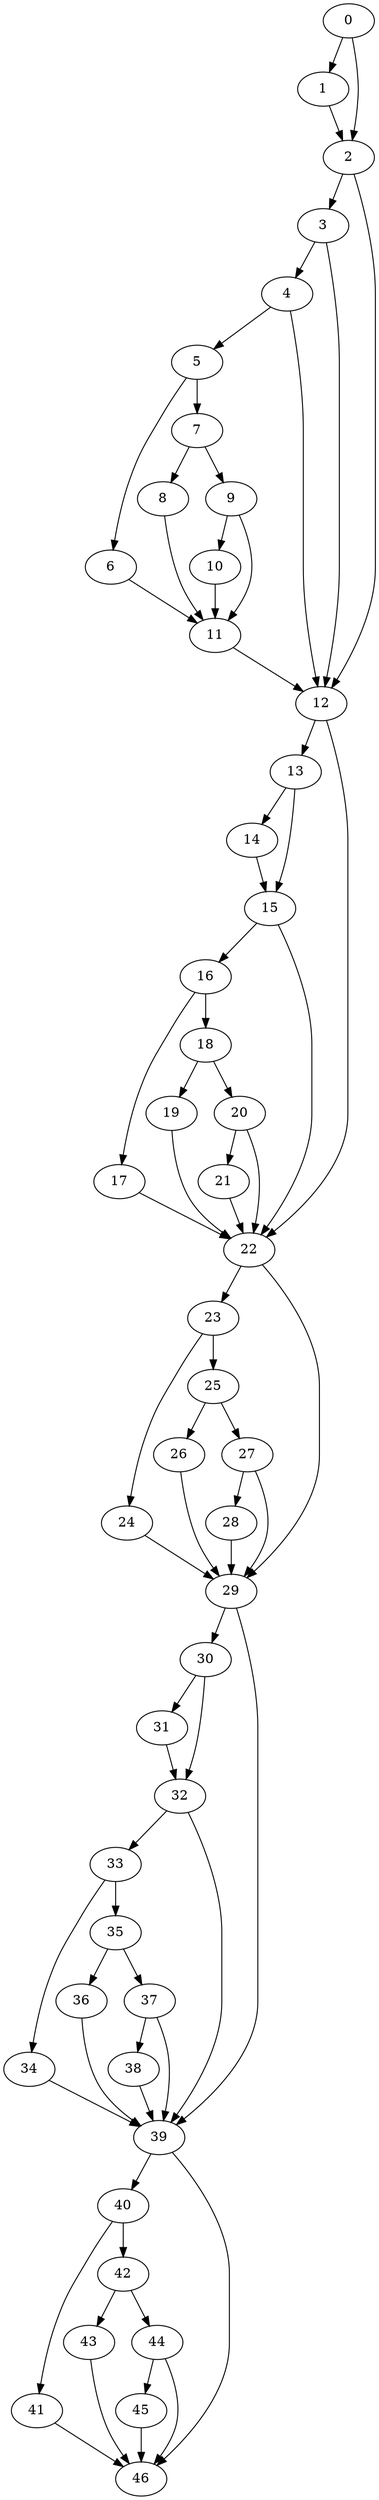 digraph {
	0
	1
	2
	3
	4
	5
	6
	7
	8
	9
	10
	11
	12
	13
	14
	15
	16
	17
	18
	19
	20
	21
	22
	23
	24
	25
	26
	27
	28
	29
	30
	31
	32
	33
	34
	35
	36
	37
	38
	39
	40
	41
	42
	43
	44
	45
	46
	22 -> 29
	24 -> 29
	26 -> 29
	27 -> 29
	28 -> 29
	30 -> 31
	33 -> 34
	44 -> 45
	39 -> 46
	41 -> 46
	43 -> 46
	44 -> 46
	45 -> 46
	3 -> 4
	4 -> 5
	16 -> 18
	23 -> 25
	37 -> 38
	5 -> 6
	6 -> 11
	8 -> 11
	9 -> 11
	10 -> 11
	23 -> 24
	30 -> 32
	31 -> 32
	42 -> 43
	18 -> 20
	12 -> 22
	15 -> 22
	17 -> 22
	19 -> 22
	20 -> 22
	21 -> 22
	2 -> 3
	5 -> 7
	7 -> 8
	9 -> 10
	13 -> 15
	14 -> 15
	18 -> 19
	0 -> 1
	0 -> 2
	1 -> 2
	13 -> 14
	32 -> 33
	40 -> 41
	3 -> 12
	4 -> 12
	11 -> 12
	2 -> 12
	12 -> 13
	27 -> 28
	7 -> 9
	25 -> 27
	22 -> 23
	25 -> 26
	29 -> 30
	29 -> 39
	32 -> 39
	34 -> 39
	36 -> 39
	37 -> 39
	38 -> 39
	39 -> 40
	40 -> 42
	16 -> 17
	20 -> 21
	33 -> 35
	35 -> 36
	35 -> 37
	42 -> 44
	15 -> 16
}
